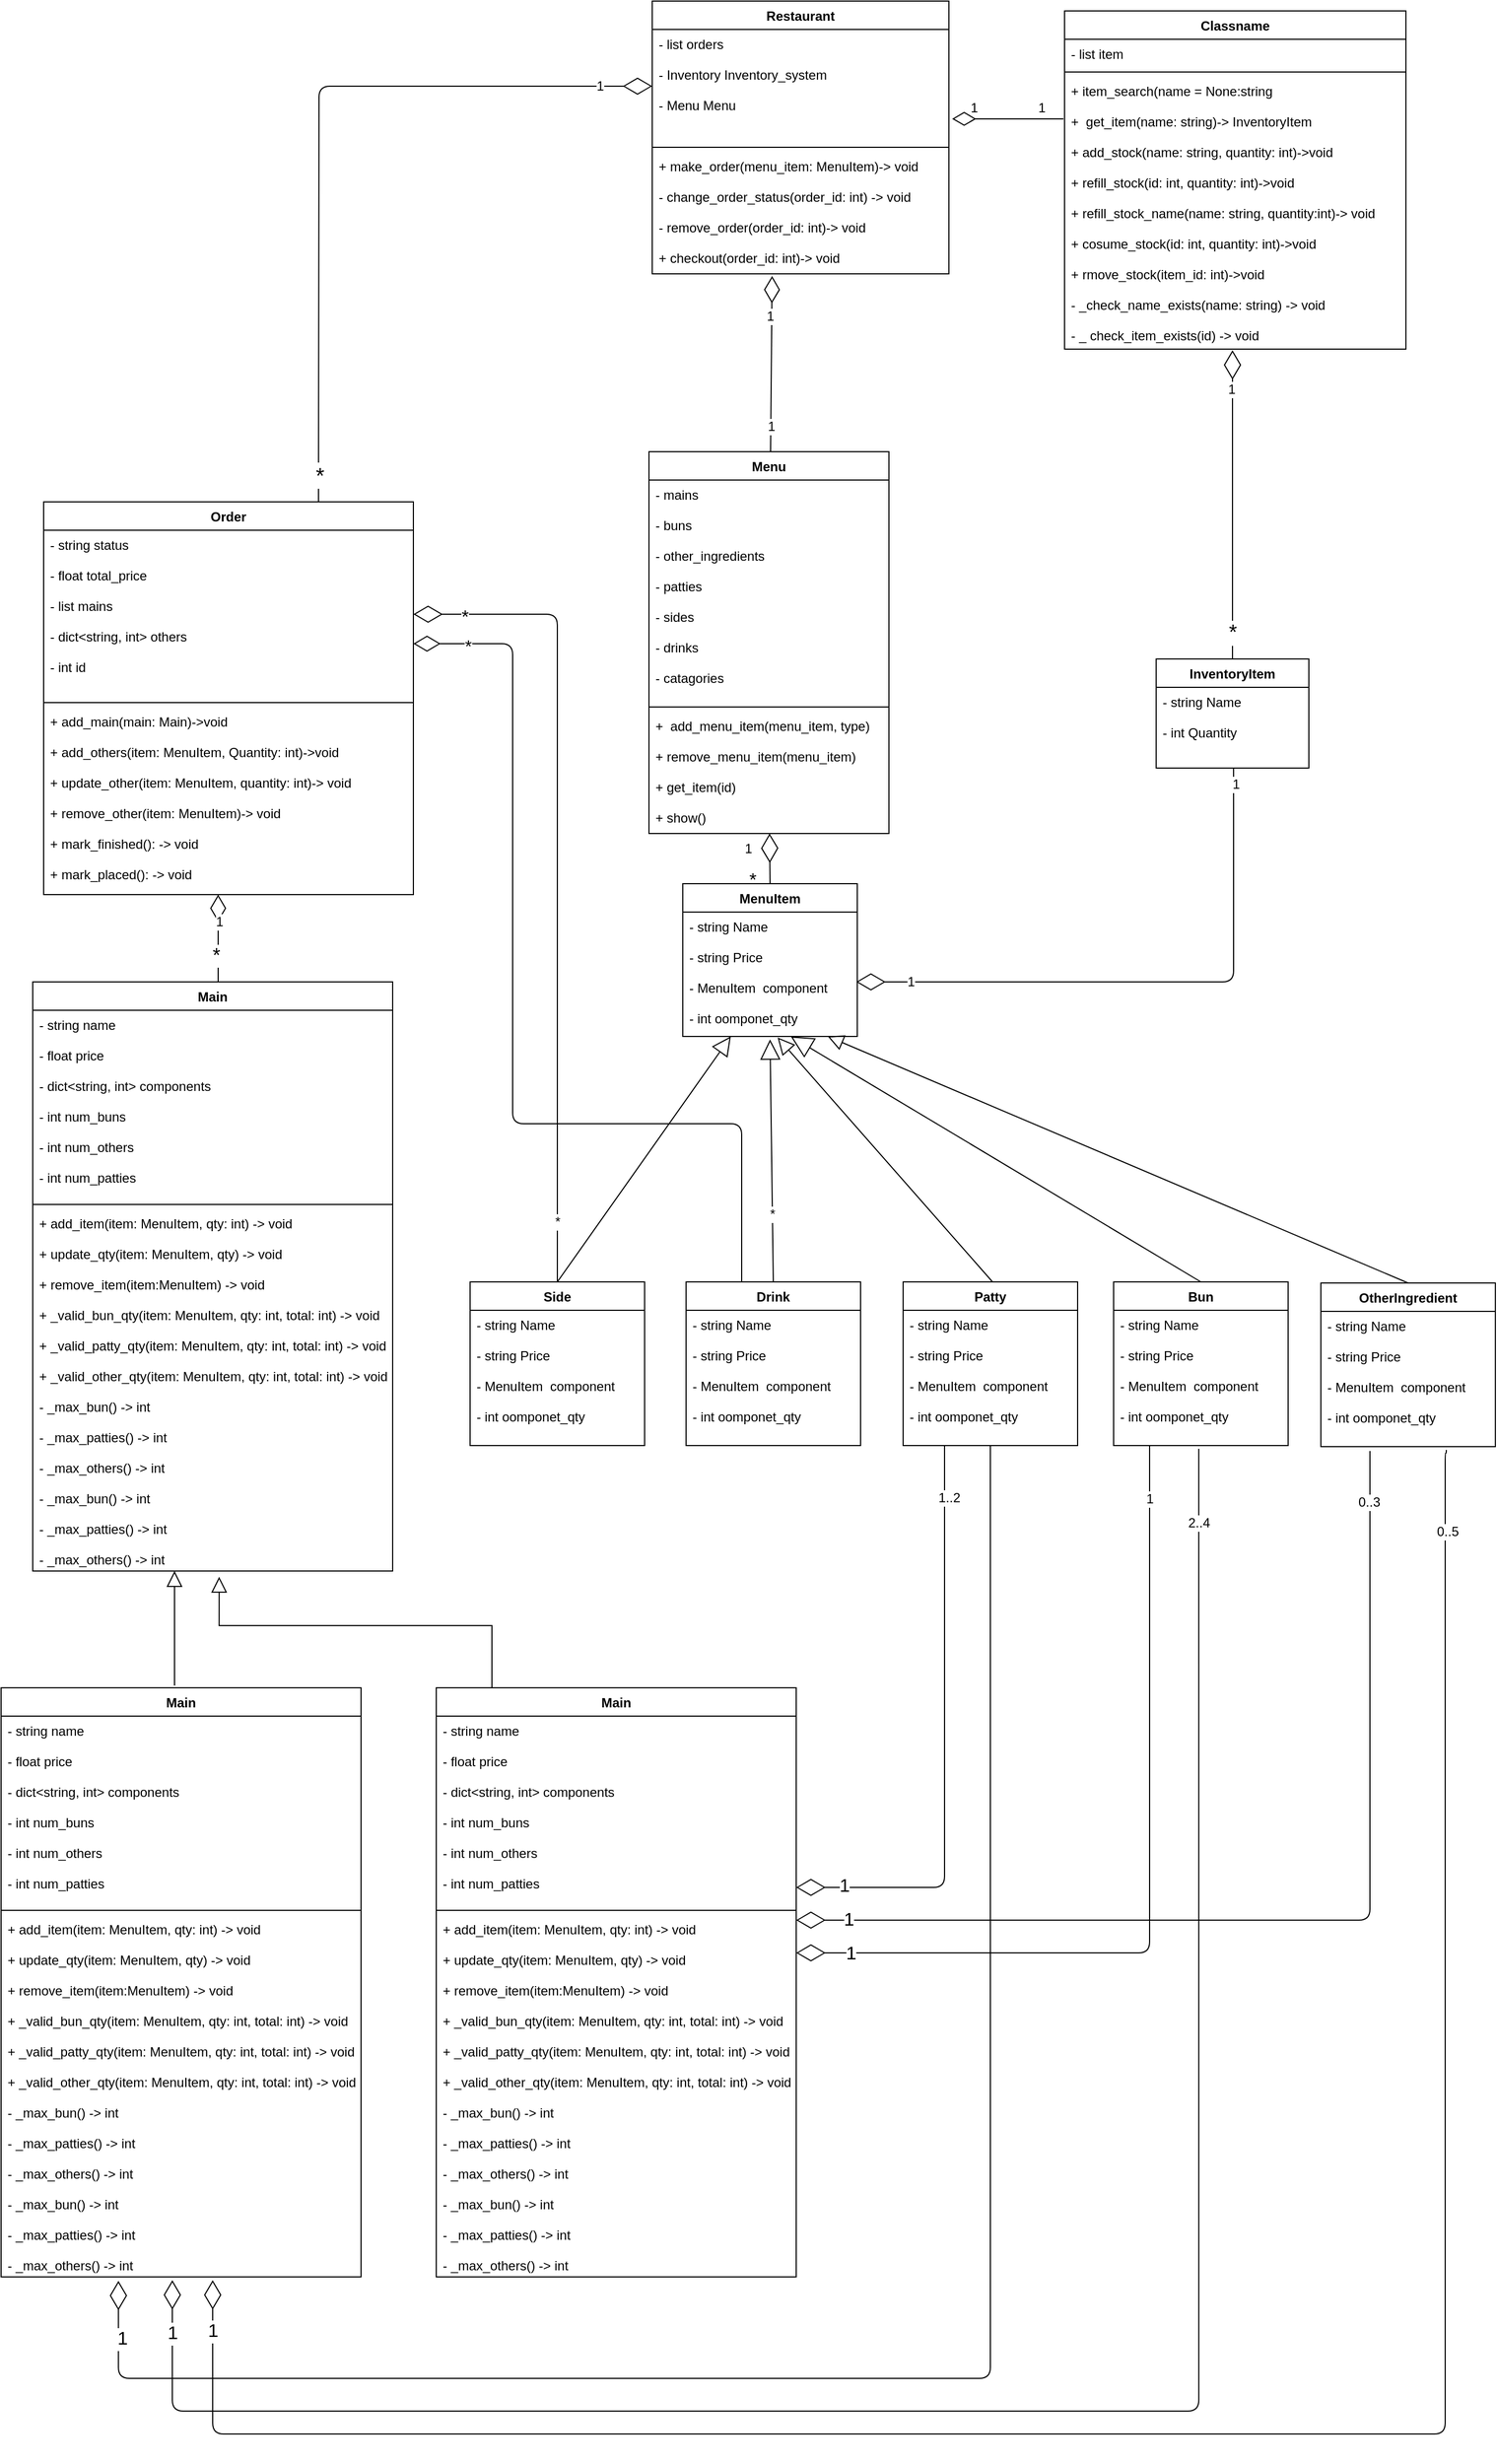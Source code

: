 <mxfile version="10.6.3" type="device"><diagram id="9Qco0X-_0melpZKpdpBS" name="Page-1"><mxGraphModel dx="758" dy="2337" grid="1" gridSize="10" guides="1" tooltips="1" connect="1" arrows="1" fold="1" page="1" pageScale="1" pageWidth="1500" pageHeight="1169" math="0" shadow="0"><root><mxCell id="0"/><mxCell id="1" parent="0"/><mxCell id="YEXgMxl5qk1P8p7WzG1X-2" value="Restaurant" style="swimlane;fontStyle=1;align=center;verticalAlign=top;childLayout=stackLayout;horizontal=1;startSize=26;horizontalStack=0;resizeParent=1;resizeParentMax=0;resizeLast=0;collapsible=1;marginBottom=0;" parent="1" vertex="1"><mxGeometry x="608" y="-139" width="272" height="250" as="geometry"/></mxCell><mxCell id="YEXgMxl5qk1P8p7WzG1X-3" value="- list orders&#10;&#10;- Inventory Inventory_system&#10;&#10;- Menu Menu&#10;" style="text;strokeColor=none;fillColor=none;align=left;verticalAlign=top;spacingLeft=4;spacingRight=4;overflow=hidden;rotatable=0;points=[[0,0.5],[1,0.5]];portConstraint=eastwest;" parent="YEXgMxl5qk1P8p7WzG1X-2" vertex="1"><mxGeometry y="26" width="272" height="104" as="geometry"/></mxCell><mxCell id="_MdNV8nAoi_xvzcEjTm3-1" value="" style="line;strokeWidth=1;fillColor=none;align=left;verticalAlign=middle;spacingTop=-1;spacingLeft=3;spacingRight=3;rotatable=0;labelPosition=right;points=[];portConstraint=eastwest;" parent="YEXgMxl5qk1P8p7WzG1X-2" vertex="1"><mxGeometry y="130" width="272" height="8" as="geometry"/></mxCell><mxCell id="_MdNV8nAoi_xvzcEjTm3-2" value="+ make_order(menu_item: MenuItem)-&gt; void&#10;&#10;- change_order_status(order_id: int) -&gt; void&#10;&#10;- remove_order(order_id: int)-&gt; void&#10;&#10;+ checkout(order_id: int)-&gt; void&#10;&#10;&#10;" style="text;strokeColor=none;fillColor=none;align=left;verticalAlign=top;spacingLeft=4;spacingRight=4;overflow=hidden;rotatable=0;points=[[0,0.5],[1,0.5]];portConstraint=eastwest;" parent="YEXgMxl5qk1P8p7WzG1X-2" vertex="1"><mxGeometry y="138" width="272" height="112" as="geometry"/></mxCell><mxCell id="_MdNV8nAoi_xvzcEjTm3-3" style="edgeStyle=none;rounded=0;orthogonalLoop=1;jettySize=auto;html=1;entryX=0.404;entryY=1.018;entryDx=0;entryDy=0;entryPerimeter=0;endArrow=diamondThin;endFill=0;endSize=22;" parent="1" source="YEXgMxl5qk1P8p7WzG1X-57" target="_MdNV8nAoi_xvzcEjTm3-2" edge="1"><mxGeometry relative="1" as="geometry"/></mxCell><mxCell id="13S_p93ZstMS3D8u-IaT-10" value="1" style="text;html=1;resizable=0;points=[];align=center;verticalAlign=middle;labelBackgroundColor=#ffffff;" vertex="1" connectable="0" parent="_MdNV8nAoi_xvzcEjTm3-3"><mxGeometry x="0.54" y="2" relative="1" as="geometry"><mxPoint as="offset"/></mxGeometry></mxCell><mxCell id="13S_p93ZstMS3D8u-IaT-11" value="1" style="text;html=1;resizable=0;points=[];align=center;verticalAlign=middle;labelBackgroundColor=#ffffff;" vertex="1" connectable="0" parent="_MdNV8nAoi_xvzcEjTm3-3"><mxGeometry x="-0.715" y="4" relative="1" as="geometry"><mxPoint x="4" as="offset"/></mxGeometry></mxCell><mxCell id="YEXgMxl5qk1P8p7WzG1X-57" value="Menu" style="swimlane;fontStyle=1;align=center;verticalAlign=top;childLayout=stackLayout;horizontal=1;startSize=26;horizontalStack=0;resizeParent=1;resizeParentMax=0;resizeLast=0;collapsible=1;marginBottom=0;" parent="1" vertex="1"><mxGeometry x="605" y="274" width="220" height="350" as="geometry"/></mxCell><mxCell id="YEXgMxl5qk1P8p7WzG1X-58" value="- mains&#10;&#10;- buns&#10;&#10;- other_ingredients&#10;&#10;- patties&#10;&#10;- sides&#10;&#10;- drinks&#10;&#10;- catagories&#10;" style="text;strokeColor=none;fillColor=none;align=left;verticalAlign=top;spacingLeft=4;spacingRight=4;overflow=hidden;rotatable=0;points=[[0,0.5],[1,0.5]];portConstraint=eastwest;" parent="YEXgMxl5qk1P8p7WzG1X-57" vertex="1"><mxGeometry y="26" width="220" height="204" as="geometry"/></mxCell><mxCell id="YEXgMxl5qk1P8p7WzG1X-59" value="" style="line;strokeWidth=1;fillColor=none;align=left;verticalAlign=middle;spacingTop=-1;spacingLeft=3;spacingRight=3;rotatable=0;labelPosition=right;points=[];portConstraint=eastwest;" parent="YEXgMxl5qk1P8p7WzG1X-57" vertex="1"><mxGeometry y="230" width="220" height="8" as="geometry"/></mxCell><mxCell id="YEXgMxl5qk1P8p7WzG1X-60" value="+  add_menu_item(menu_item, type)&#10;&#10;+ remove_menu_item(menu_item)&#10;&#10;+ get_item(id)&#10;&#10;+ show()&#10;" style="text;strokeColor=none;fillColor=none;align=left;verticalAlign=top;spacingLeft=4;spacingRight=4;overflow=hidden;rotatable=0;points=[[0,0.5],[1,0.5]];portConstraint=eastwest;" parent="YEXgMxl5qk1P8p7WzG1X-57" vertex="1"><mxGeometry y="238" width="220" height="112" as="geometry"/></mxCell><mxCell id="YEXgMxl5qk1P8p7WzG1X-24" style="edgeStyle=orthogonalEdgeStyle;rounded=1;orthogonalLoop=1;jettySize=auto;html=1;entryX=0;entryY=0.5;entryDx=0;entryDy=0;endFill=0;endArrow=diamondThin;endSize=24;" parent="1" target="YEXgMxl5qk1P8p7WzG1X-3" edge="1"><mxGeometry relative="1" as="geometry"><mxPoint x="302" y="320" as="sourcePoint"/></mxGeometry></mxCell><mxCell id="GeJ3WeJ3uOO9IyCQKlSx-8" value="&lt;font style=&quot;font-size: 20px&quot;&gt;*&lt;/font&gt;" style="text;html=1;resizable=0;points=[];align=center;verticalAlign=middle;labelBackgroundColor=#ffffff;" parent="YEXgMxl5qk1P8p7WzG1X-24" vertex="1" connectable="0"><mxGeometry x="-0.927" y="-1" relative="1" as="geometry"><mxPoint as="offset"/></mxGeometry></mxCell><mxCell id="GeJ3WeJ3uOO9IyCQKlSx-9" value="1" style="text;html=1;resizable=0;points=[];align=center;verticalAlign=middle;labelBackgroundColor=#ffffff;" parent="YEXgMxl5qk1P8p7WzG1X-24" vertex="1" connectable="0"><mxGeometry x="0.846" y="-2" relative="1" as="geometry"><mxPoint x="5" y="-2" as="offset"/></mxGeometry></mxCell><mxCell id="YEXgMxl5qk1P8p7WzG1X-33" value="MenuItem" style="swimlane;fontStyle=1;align=center;verticalAlign=top;childLayout=stackLayout;horizontal=1;startSize=26;horizontalStack=0;resizeParent=1;resizeParentMax=0;resizeLast=0;collapsible=1;marginBottom=0;" parent="1" vertex="1"><mxGeometry x="636" y="670" width="160" height="140" as="geometry"/></mxCell><mxCell id="YEXgMxl5qk1P8p7WzG1X-34" value="- string Name&#10;&#10;- string Price&#10;&#10;- MenuItem  component&#10;&#10;- int oomponet_qty&#10;" style="text;strokeColor=none;fillColor=none;align=left;verticalAlign=top;spacingLeft=4;spacingRight=4;overflow=hidden;rotatable=0;points=[[0,0.5],[1,0.5]];portConstraint=eastwest;" parent="YEXgMxl5qk1P8p7WzG1X-33" vertex="1"><mxGeometry y="26" width="160" height="114" as="geometry"/></mxCell><mxCell id="_MdNV8nAoi_xvzcEjTm3-11" style="edgeStyle=orthogonalEdgeStyle;rounded=1;orthogonalLoop=1;jettySize=auto;html=1;endArrow=diamondThin;endFill=0;endSize=22;" parent="1" source="YEXgMxl5qk1P8p7WzG1X-131" target="YEXgMxl5qk1P8p7WzG1X-39" edge="1"><mxGeometry relative="1" as="geometry"><mxPoint x="440" y="450" as="targetPoint"/><Array as="points"><mxPoint x="690" y="890"/><mxPoint x="480" y="890"/><mxPoint x="480" y="450"/></Array></mxGeometry></mxCell><mxCell id="GeJ3WeJ3uOO9IyCQKlSx-27" value="&lt;font style=&quot;font-size: 16px&quot;&gt;*&lt;/font&gt;" style="text;html=1;resizable=0;points=[];align=center;verticalAlign=middle;labelBackgroundColor=#ffffff;" parent="_MdNV8nAoi_xvzcEjTm3-11" vertex="1" connectable="0"><mxGeometry x="0.888" y="2" relative="1" as="geometry"><mxPoint as="offset"/></mxGeometry></mxCell><mxCell id="YEXgMxl5qk1P8p7WzG1X-131" value="Drink" style="swimlane;fontStyle=1;align=center;verticalAlign=top;childLayout=stackLayout;horizontal=1;startSize=26;horizontalStack=0;resizeParent=1;resizeParentMax=0;resizeLast=0;collapsible=1;marginBottom=0;" parent="1" vertex="1"><mxGeometry x="639" y="1035" width="160" height="150" as="geometry"/></mxCell><mxCell id="YEXgMxl5qk1P8p7WzG1X-132" value="- string Name&#10;&#10;- string Price&#10;&#10;- MenuItem  component&#10;&#10;- int oomponet_qty&#10;&#10;" style="text;strokeColor=none;fillColor=none;align=left;verticalAlign=top;spacingLeft=4;spacingRight=4;overflow=hidden;rotatable=0;points=[[0,0.5],[1,0.5]];portConstraint=eastwest;" parent="YEXgMxl5qk1P8p7WzG1X-131" vertex="1"><mxGeometry y="26" width="160" height="124" as="geometry"/></mxCell><mxCell id="YEXgMxl5qk1P8p7WzG1X-165" style="edgeStyle=orthogonalEdgeStyle;rounded=1;orthogonalLoop=1;jettySize=auto;html=1;endFill=0;endArrow=diamondThin;endSize=24;exitX=0.719;exitY=1.024;exitDx=0;exitDy=0;exitPerimeter=0;" parent="1" source="YEXgMxl5qk1P8p7WzG1X-126" edge="1"><mxGeometry relative="1" as="geometry"><mxPoint x="1335" y="1180" as="sourcePoint"/><mxPoint x="205" y="1950" as="targetPoint"/><Array as="points"><mxPoint x="1336" y="1192"/><mxPoint x="1335" y="1192"/><mxPoint x="1335" y="2091"/><mxPoint x="205" y="2091"/></Array></mxGeometry></mxCell><mxCell id="GeJ3WeJ3uOO9IyCQKlSx-36" value="0..5&lt;br&gt;" style="text;html=1;resizable=0;points=[];align=center;verticalAlign=middle;labelBackgroundColor=#ffffff;" parent="YEXgMxl5qk1P8p7WzG1X-165" vertex="1" connectable="0"><mxGeometry x="-0.877" y="2" relative="1" as="geometry"><mxPoint y="-58" as="offset"/></mxGeometry></mxCell><mxCell id="13S_p93ZstMS3D8u-IaT-27" value="1" style="text;html=1;resizable=0;points=[];align=center;verticalAlign=middle;labelBackgroundColor=#ffffff;fontSize=17;" vertex="1" connectable="0" parent="YEXgMxl5qk1P8p7WzG1X-165"><mxGeometry x="0.957" relative="1" as="geometry"><mxPoint as="offset"/></mxGeometry></mxCell><mxCell id="YEXgMxl5qk1P8p7WzG1X-125" value="OtherIngredient" style="swimlane;fontStyle=1;align=center;verticalAlign=top;childLayout=stackLayout;horizontal=1;startSize=26;horizontalStack=0;resizeParent=1;resizeParentMax=0;resizeLast=0;collapsible=1;marginBottom=0;" parent="1" vertex="1"><mxGeometry x="1221" y="1036" width="160" height="150" as="geometry"/></mxCell><mxCell id="YEXgMxl5qk1P8p7WzG1X-126" value="- string Name&#10;&#10;- string Price&#10;&#10;- MenuItem  component&#10;&#10;- int oomponet_qty&#10;" style="text;strokeColor=none;fillColor=none;align=left;verticalAlign=top;spacingLeft=4;spacingRight=4;overflow=hidden;rotatable=0;points=[[0,0.5],[1,0.5]];portConstraint=eastwest;" parent="YEXgMxl5qk1P8p7WzG1X-125" vertex="1"><mxGeometry y="26" width="160" height="124" as="geometry"/></mxCell><mxCell id="YEXgMxl5qk1P8p7WzG1X-164" style="edgeStyle=orthogonalEdgeStyle;rounded=1;orthogonalLoop=1;jettySize=auto;html=1;endFill=0;endArrow=diamondThin;endSize=24;exitX=0.488;exitY=1.024;exitDx=0;exitDy=0;exitPerimeter=0;" parent="1" source="YEXgMxl5qk1P8p7WzG1X-121" edge="1"><mxGeometry relative="1" as="geometry"><mxPoint x="1130" y="1280" as="sourcePoint"/><mxPoint x="168" y="1950" as="targetPoint"/><Array as="points"><mxPoint x="1110" y="1188"/><mxPoint x="1110" y="2070"/><mxPoint x="168" y="2070"/></Array></mxGeometry></mxCell><mxCell id="GeJ3WeJ3uOO9IyCQKlSx-35" value="2..4" style="text;html=1;resizable=0;points=[];align=center;verticalAlign=middle;labelBackgroundColor=#ffffff;" parent="YEXgMxl5qk1P8p7WzG1X-164" vertex="1" connectable="0"><mxGeometry x="-0.908" relative="1" as="geometry"><mxPoint y="-22" as="offset"/></mxGeometry></mxCell><mxCell id="13S_p93ZstMS3D8u-IaT-26" value="1" style="text;html=1;resizable=0;points=[];align=center;verticalAlign=middle;labelBackgroundColor=#ffffff;fontSize=17;" vertex="1" connectable="0" parent="YEXgMxl5qk1P8p7WzG1X-164"><mxGeometry x="0.948" y="-2" relative="1" as="geometry"><mxPoint x="-2" y="-2" as="offset"/></mxGeometry></mxCell><mxCell id="YEXgMxl5qk1P8p7WzG1X-120" value="Bun" style="swimlane;fontStyle=1;align=center;verticalAlign=top;childLayout=stackLayout;horizontal=1;startSize=26;horizontalStack=0;resizeParent=1;resizeParentMax=0;resizeLast=0;collapsible=1;marginBottom=0;" parent="1" vertex="1"><mxGeometry x="1031" y="1035" width="160" height="150" as="geometry"/></mxCell><mxCell id="YEXgMxl5qk1P8p7WzG1X-121" value="- string Name&#10;&#10;- string Price&#10;&#10;- MenuItem  component&#10;&#10;- int oomponet_qty&#10;" style="text;strokeColor=none;fillColor=none;align=left;verticalAlign=top;spacingLeft=4;spacingRight=4;overflow=hidden;rotatable=0;points=[[0,0.5],[1,0.5]];portConstraint=eastwest;" parent="YEXgMxl5qk1P8p7WzG1X-120" vertex="1"><mxGeometry y="26" width="160" height="124" as="geometry"/></mxCell><mxCell id="13S_p93ZstMS3D8u-IaT-39" style="edgeStyle=elbowEdgeStyle;rounded=1;orthogonalLoop=1;jettySize=auto;html=1;endArrow=diamondThin;endFill=0;endSize=24;fontSize=11;entryX=0.326;entryY=1.011;entryDx=0;entryDy=0;entryPerimeter=0;" edge="1" parent="1" source="YEXgMxl5qk1P8p7WzG1X-113" target="13S_p93ZstMS3D8u-IaT-31"><mxGeometry relative="1" as="geometry"><mxPoint x="918.0" y="2210" as="targetPoint"/><Array as="points"><mxPoint x="570" y="2040"/><mxPoint x="610" y="2040"/><mxPoint x="660" y="2060"/><mxPoint x="660" y="2020"/><mxPoint x="950" y="1560"/></Array></mxGeometry></mxCell><mxCell id="13S_p93ZstMS3D8u-IaT-40" value="1" style="text;html=1;resizable=0;points=[];align=center;verticalAlign=middle;labelBackgroundColor=#ffffff;fontSize=17;" vertex="1" connectable="0" parent="13S_p93ZstMS3D8u-IaT-39"><mxGeometry x="0.939" y="-3" relative="1" as="geometry"><mxPoint as="offset"/></mxGeometry></mxCell><mxCell id="YEXgMxl5qk1P8p7WzG1X-113" value="Patty" style="swimlane;fontStyle=1;align=center;verticalAlign=top;childLayout=stackLayout;horizontal=1;startSize=26;horizontalStack=0;resizeParent=1;resizeParentMax=0;resizeLast=0;collapsible=1;marginBottom=0;" parent="1" vertex="1"><mxGeometry x="838" y="1035" width="160" height="150" as="geometry"/></mxCell><mxCell id="YEXgMxl5qk1P8p7WzG1X-114" value="- string Name&#10;&#10;- string Price&#10;&#10;- MenuItem  component&#10;&#10;- int oomponet_qty&#10;&#10;" style="text;strokeColor=none;fillColor=none;align=left;verticalAlign=top;spacingLeft=4;spacingRight=4;overflow=hidden;rotatable=0;points=[[0,0.5],[1,0.5]];portConstraint=eastwest;" parent="YEXgMxl5qk1P8p7WzG1X-113" vertex="1"><mxGeometry y="26" width="160" height="124" as="geometry"/></mxCell><mxCell id="_MdNV8nAoi_xvzcEjTm3-6" style="edgeStyle=elbowEdgeStyle;rounded=0;orthogonalLoop=1;jettySize=auto;html=1;endArrow=diamondThin;endFill=0;endSize=22;" parent="1" source="YEXgMxl5qk1P8p7WzG1X-77" target="YEXgMxl5qk1P8p7WzG1X-41" edge="1"><mxGeometry relative="1" as="geometry"/></mxCell><mxCell id="GeJ3WeJ3uOO9IyCQKlSx-25" value="&lt;font style=&quot;font-size: 18px&quot;&gt;*&lt;/font&gt;" style="text;html=1;resizable=0;points=[];align=center;verticalAlign=middle;labelBackgroundColor=#ffffff;" parent="_MdNV8nAoi_xvzcEjTm3-6" vertex="1" connectable="0"><mxGeometry x="-0.949" y="-4" relative="1" as="geometry"><mxPoint x="-6" y="-22" as="offset"/></mxGeometry></mxCell><mxCell id="GeJ3WeJ3uOO9IyCQKlSx-26" value="1" style="text;html=1;resizable=0;points=[];align=center;verticalAlign=middle;labelBackgroundColor=#ffffff;" parent="_MdNV8nAoi_xvzcEjTm3-6" vertex="1" connectable="0"><mxGeometry x="0.855" y="-1" relative="1" as="geometry"><mxPoint y="19" as="offset"/></mxGeometry></mxCell><mxCell id="YEXgMxl5qk1P8p7WzG1X-77" value="Main" style="swimlane;fontStyle=1;align=center;verticalAlign=top;childLayout=stackLayout;horizontal=1;startSize=26;horizontalStack=0;resizeParent=1;resizeParentMax=0;resizeLast=0;collapsible=1;marginBottom=0;" parent="1" vertex="1"><mxGeometry x="40" y="760" width="330" height="540" as="geometry"/></mxCell><mxCell id="YEXgMxl5qk1P8p7WzG1X-78" value="- string name&#10;&#10;- float price&#10;&#10;- dict&lt;string, int&gt; components&#10;&#10;- int num_buns&#10;&#10;- int num_others&#10;&#10;- int num_patties" style="text;strokeColor=none;fillColor=none;align=left;verticalAlign=top;spacingLeft=4;spacingRight=4;overflow=hidden;rotatable=0;points=[[0,0.5],[1,0.5]];portConstraint=eastwest;" parent="YEXgMxl5qk1P8p7WzG1X-77" vertex="1"><mxGeometry y="26" width="330" height="174" as="geometry"/></mxCell><mxCell id="YEXgMxl5qk1P8p7WzG1X-79" value="" style="line;strokeWidth=1;fillColor=none;align=left;verticalAlign=middle;spacingTop=-1;spacingLeft=3;spacingRight=3;rotatable=0;labelPosition=right;points=[];portConstraint=eastwest;" parent="YEXgMxl5qk1P8p7WzG1X-77" vertex="1"><mxGeometry y="200" width="330" height="8" as="geometry"/></mxCell><mxCell id="YEXgMxl5qk1P8p7WzG1X-80" value="+ add_item(item: MenuItem, qty: int) -&gt; void&#10;&#10;+ update_qty(item: MenuItem, qty) -&gt; void&#10;&#10;+ remove_item(item:MenuItem) -&gt; void&#10;&#10;+ _valid_bun_qty(item: MenuItem, qty: int, total: int) -&gt; void&#10;&#10;+ _valid_patty_qty(item: MenuItem, qty: int, total: int) -&gt; void&#10;&#10;+ _valid_other_qty(item: MenuItem, qty: int, total: int) -&gt; void&#10;&#10;- _max_bun() -&gt; int &#10;&#10;- _max_patties() -&gt; int&#10;&#10;- _max_others() -&gt; int &#10; &#10;- _max_bun() -&gt; int&#10;&#10;- _max_patties() -&gt; int&#10;&#10;- _max_others() -&gt; int&#10;" style="text;strokeColor=none;fillColor=none;align=left;verticalAlign=top;spacingLeft=4;spacingRight=4;overflow=hidden;rotatable=0;points=[[0,0.5],[1,0.5]];portConstraint=eastwest;" parent="YEXgMxl5qk1P8p7WzG1X-77" vertex="1"><mxGeometry y="208" width="330" height="332" as="geometry"/></mxCell><mxCell id="tXQDyl4lreiuFjkovypI-1" style="edgeStyle=orthogonalEdgeStyle;rounded=0;orthogonalLoop=1;jettySize=auto;html=1;endArrow=block;endFill=0;endSize=12;" parent="1" target="YEXgMxl5qk1P8p7WzG1X-80" edge="1"><mxGeometry relative="1" as="geometry"><mxPoint x="170" y="1405" as="sourcePoint"/><Array as="points"><mxPoint x="170" y="1380"/><mxPoint x="170" y="1380"/></Array></mxGeometry></mxCell><mxCell id="tXQDyl4lreiuFjkovypI-2" style="edgeStyle=orthogonalEdgeStyle;rounded=0;orthogonalLoop=1;jettySize=auto;html=1;endArrow=block;endFill=0;endSize=12;entryX=0.518;entryY=1.016;entryDx=0;entryDy=0;entryPerimeter=0;" parent="1" edge="1" target="YEXgMxl5qk1P8p7WzG1X-80"><mxGeometry relative="1" as="geometry"><mxPoint x="461" y="1410" as="sourcePoint"/><mxPoint x="211" y="1310" as="targetPoint"/><Array as="points"><mxPoint x="461" y="1350"/><mxPoint x="211" y="1350"/></Array></mxGeometry></mxCell><mxCell id="YEXgMxl5qk1P8p7WzG1X-38" value="Order" style="swimlane;fontStyle=1;align=center;verticalAlign=top;childLayout=stackLayout;horizontal=1;startSize=26;horizontalStack=0;resizeParent=1;resizeParentMax=0;resizeLast=0;collapsible=1;marginBottom=0;" parent="1" vertex="1"><mxGeometry x="50" y="320" width="339" height="360" as="geometry"/></mxCell><mxCell id="YEXgMxl5qk1P8p7WzG1X-39" value="- string status&#10;&#10;- float total_price&#10;&#10;- list mains&#10;&#10;- dict&lt;string, int&gt; others&#10;&#10;- int id" style="text;strokeColor=none;fillColor=none;align=left;verticalAlign=top;spacingLeft=4;spacingRight=4;overflow=hidden;rotatable=0;points=[[0,0.5],[1,0.5]];portConstraint=eastwest;" parent="YEXgMxl5qk1P8p7WzG1X-38" vertex="1"><mxGeometry y="26" width="339" height="154" as="geometry"/></mxCell><mxCell id="YEXgMxl5qk1P8p7WzG1X-40" value="" style="line;strokeWidth=1;fillColor=none;align=left;verticalAlign=middle;spacingTop=-1;spacingLeft=3;spacingRight=3;rotatable=0;labelPosition=right;points=[];portConstraint=eastwest;" parent="YEXgMxl5qk1P8p7WzG1X-38" vertex="1"><mxGeometry y="180" width="339" height="8" as="geometry"/></mxCell><mxCell id="YEXgMxl5qk1P8p7WzG1X-41" value="+ add_main(main: Main)-&gt;void&#10;&#10;+ add_others(item: MenuItem, Quantity: int)-&gt;void&#10;&#10;+ update_other(item: MenuItem, quantity: int)-&gt; void&#10;&#10;+ remove_other(item: MenuItem)-&gt; void&#10;&#10;+ mark_finished(): -&gt; void&#10;&#10;+ mark_placed(): -&gt; void&#10;&#10;" style="text;strokeColor=none;fillColor=none;align=left;verticalAlign=top;spacingLeft=4;spacingRight=4;overflow=hidden;rotatable=0;points=[[0,0.5],[1,0.5]];portConstraint=eastwest;" parent="YEXgMxl5qk1P8p7WzG1X-38" vertex="1"><mxGeometry y="188" width="339" height="172" as="geometry"/></mxCell><mxCell id="YEXgMxl5qk1P8p7WzG1X-174" style="edgeStyle=orthogonalEdgeStyle;rounded=1;orthogonalLoop=1;jettySize=auto;html=1;endFill=0;endArrow=diamondThin;endSize=24;" parent="1" source="YEXgMxl5qk1P8p7WzG1X-101" target="YEXgMxl5qk1P8p7WzG1X-39" edge="1"><mxGeometry relative="1" as="geometry"/></mxCell><mxCell id="GeJ3WeJ3uOO9IyCQKlSx-28" value="*" style="text;html=1;resizable=0;points=[];align=center;verticalAlign=middle;labelBackgroundColor=#ffffff;" parent="YEXgMxl5qk1P8p7WzG1X-174" vertex="1" connectable="0"><mxGeometry x="-0.851" relative="1" as="geometry"><mxPoint as="offset"/></mxGeometry></mxCell><mxCell id="GeJ3WeJ3uOO9IyCQKlSx-30" value="&lt;font style=&quot;font-size: 17px&quot;&gt;*&lt;/font&gt;" style="text;html=1;resizable=0;points=[];align=center;verticalAlign=middle;labelBackgroundColor=#ffffff;" parent="YEXgMxl5qk1P8p7WzG1X-174" vertex="1" connectable="0"><mxGeometry x="0.874" y="3" relative="1" as="geometry"><mxPoint as="offset"/></mxGeometry></mxCell><mxCell id="YEXgMxl5qk1P8p7WzG1X-101" value="Side" style="swimlane;fontStyle=1;align=center;verticalAlign=top;childLayout=stackLayout;horizontal=1;startSize=26;horizontalStack=0;resizeParent=1;resizeParentMax=0;resizeLast=0;collapsible=1;marginBottom=0;" parent="1" vertex="1"><mxGeometry x="441" y="1035" width="160" height="150" as="geometry"/></mxCell><mxCell id="YEXgMxl5qk1P8p7WzG1X-102" value="- string Name&#10;&#10;- string Price&#10;&#10;- MenuItem  component&#10;&#10;- int oomponet_qty&#10;&#10;" style="text;strokeColor=none;fillColor=none;align=left;verticalAlign=top;spacingLeft=4;spacingRight=4;overflow=hidden;rotatable=0;points=[[0,0.5],[1,0.5]];portConstraint=eastwest;" parent="YEXgMxl5qk1P8p7WzG1X-101" vertex="1"><mxGeometry y="26" width="160" height="124" as="geometry"/></mxCell><mxCell id="YEXgMxl5qk1P8p7WzG1X-183" value="" style="endArrow=block;html=1;exitX=0.5;exitY=0;exitDx=0;exitDy=0;rounded=0;endFill=0;endSize=15;" parent="1" source="YEXgMxl5qk1P8p7WzG1X-101" edge="1"><mxGeometry width="160" relative="1" as="geometry"><mxPoint x="315" y="1045" as="sourcePoint"/><mxPoint x="680" y="810" as="targetPoint"/></mxGeometry></mxCell><mxCell id="YEXgMxl5qk1P8p7WzG1X-184" value="" style="endArrow=block;html=1;exitX=0.5;exitY=0;exitDx=0;exitDy=0;entryX=0.5;entryY=1.024;entryDx=0;entryDy=0;entryPerimeter=0;rounded=0;endFill=0;endSize=16;" parent="1" source="YEXgMxl5qk1P8p7WzG1X-131" target="YEXgMxl5qk1P8p7WzG1X-34" edge="1"><mxGeometry width="160" relative="1" as="geometry"><mxPoint x="325" y="1055" as="sourcePoint"/><mxPoint x="741" y="833" as="targetPoint"/></mxGeometry></mxCell><mxCell id="GeJ3WeJ3uOO9IyCQKlSx-29" value="*" style="text;html=1;resizable=0;points=[];align=center;verticalAlign=middle;labelBackgroundColor=#ffffff;" parent="YEXgMxl5qk1P8p7WzG1X-184" vertex="1" connectable="0"><mxGeometry x="-0.441" relative="1" as="geometry"><mxPoint as="offset"/></mxGeometry></mxCell><mxCell id="YEXgMxl5qk1P8p7WzG1X-188" value="" style="endArrow=block;html=1;rounded=0;endSize=13;endFill=0;" parent="1" edge="1"><mxGeometry width="160" relative="1" as="geometry"><mxPoint x="920" y="1035" as="sourcePoint"/><mxPoint x="723" y="811" as="targetPoint"/></mxGeometry></mxCell><mxCell id="YEXgMxl5qk1P8p7WzG1X-189" value="" style="endArrow=block;html=1;exitX=0.5;exitY=0;exitDx=0;exitDy=0;rounded=0;endFill=0;endSize=12;" parent="1" source="YEXgMxl5qk1P8p7WzG1X-125" edge="1"><mxGeometry width="160" relative="1" as="geometry"><mxPoint x="1091" y="960" as="sourcePoint"/><mxPoint x="769" y="810" as="targetPoint"/></mxGeometry></mxCell><mxCell id="YEXgMxl5qk1P8p7WzG1X-190" value="" style="endArrow=block;html=1;exitX=0.5;exitY=0;exitDx=0;exitDy=0;rounded=0;entryX=0.619;entryY=1;entryDx=0;entryDy=0;entryPerimeter=0;endFill=0;endSize=18;" parent="1" source="YEXgMxl5qk1P8p7WzG1X-120" target="YEXgMxl5qk1P8p7WzG1X-34" edge="1"><mxGeometry width="160" relative="1" as="geometry"><mxPoint x="1011" y="1025" as="sourcePoint"/><mxPoint x="721" y="815" as="targetPoint"/></mxGeometry></mxCell><mxCell id="13S_p93ZstMS3D8u-IaT-7" style="edgeStyle=orthogonalEdgeStyle;rounded=0;orthogonalLoop=1;jettySize=auto;html=1;entryX=0.492;entryY=1.004;entryDx=0;entryDy=0;entryPerimeter=0;endArrow=diamondThin;endFill=0;endSize=24;" edge="1" parent="1" source="YEXgMxl5qk1P8p7WzG1X-199" target="13S_p93ZstMS3D8u-IaT-6"><mxGeometry relative="1" as="geometry"><Array as="points"/></mxGeometry></mxCell><mxCell id="13S_p93ZstMS3D8u-IaT-15" value="1&lt;br&gt;" style="text;html=1;resizable=0;points=[];align=center;verticalAlign=middle;labelBackgroundColor=#ffffff;" vertex="1" connectable="0" parent="13S_p93ZstMS3D8u-IaT-7"><mxGeometry x="0.746" y="1" relative="1" as="geometry"><mxPoint as="offset"/></mxGeometry></mxCell><mxCell id="13S_p93ZstMS3D8u-IaT-17" value="*" style="text;html=1;resizable=0;points=[];align=center;verticalAlign=middle;labelBackgroundColor=#ffffff;fontSize=19;" vertex="1" connectable="0" parent="13S_p93ZstMS3D8u-IaT-7"><mxGeometry x="-0.83" y="3" relative="1" as="geometry"><mxPoint x="3" as="offset"/></mxGeometry></mxCell><mxCell id="YEXgMxl5qk1P8p7WzG1X-199" value="InventoryItem" style="swimlane;fontStyle=1;childLayout=stackLayout;horizontal=1;startSize=26;fillColor=none;horizontalStack=0;resizeParent=1;resizeParentMax=0;resizeLast=0;collapsible=1;marginBottom=0;" parent="1" vertex="1"><mxGeometry x="1070" y="464" width="140" height="100" as="geometry"/></mxCell><mxCell id="YEXgMxl5qk1P8p7WzG1X-200" value="- string Name&#10;&#10;- int Quantity" style="text;strokeColor=none;fillColor=none;align=left;verticalAlign=top;spacingLeft=4;spacingRight=4;overflow=hidden;rotatable=0;points=[[0,0.5],[1,0.5]];portConstraint=eastwest;" parent="YEXgMxl5qk1P8p7WzG1X-199" vertex="1"><mxGeometry y="26" width="140" height="74" as="geometry"/></mxCell><mxCell id="YEXgMxl5qk1P8p7WzG1X-204" style="orthogonalLoop=1;jettySize=auto;html=1;endArrow=diamondThin;exitX=0.507;exitY=1;exitDx=0;exitDy=0;rounded=1;endFill=0;endSize=24;exitPerimeter=0;edgeStyle=orthogonalEdgeStyle;" parent="1" source="YEXgMxl5qk1P8p7WzG1X-200" edge="1"><mxGeometry relative="1" as="geometry"><mxPoint x="1090" y="658.959" as="sourcePoint"/><mxPoint x="795" y="760" as="targetPoint"/><Array as="points"><mxPoint x="1141" y="760"/><mxPoint x="795" y="760"/></Array></mxGeometry></mxCell><mxCell id="GeJ3WeJ3uOO9IyCQKlSx-12" value="1" style="text;html=1;resizable=0;points=[];align=center;verticalAlign=middle;labelBackgroundColor=#ffffff;" parent="YEXgMxl5qk1P8p7WzG1X-204" vertex="1" connectable="0"><mxGeometry x="0.815" relative="1" as="geometry"><mxPoint as="offset"/></mxGeometry></mxCell><mxCell id="GeJ3WeJ3uOO9IyCQKlSx-24" value="1" style="text;html=1;resizable=0;points=[];align=center;verticalAlign=middle;labelBackgroundColor=#ffffff;" parent="YEXgMxl5qk1P8p7WzG1X-204" vertex="1" connectable="0"><mxGeometry x="-0.944" y="2" relative="1" as="geometry"><mxPoint as="offset"/></mxGeometry></mxCell><mxCell id="GeJ3WeJ3uOO9IyCQKlSx-16" value="" style="endArrow=diamondThin;endFill=0;endSize=24;html=1;exitX=0.5;exitY=0;exitDx=0;exitDy=0;" parent="1" source="YEXgMxl5qk1P8p7WzG1X-33" target="YEXgMxl5qk1P8p7WzG1X-60" edge="1"><mxGeometry width="160" relative="1" as="geometry"><mxPoint x="690" y="940" as="sourcePoint"/><mxPoint x="850" y="940" as="targetPoint"/></mxGeometry></mxCell><mxCell id="GeJ3WeJ3uOO9IyCQKlSx-17" value="&lt;font style=&quot;font-size: 17px&quot;&gt;*&lt;/font&gt;&lt;br&gt;" style="text;html=1;resizable=0;points=[];autosize=1;align=left;verticalAlign=top;spacingTop=-4;" parent="1" vertex="1"><mxGeometry x="695" y="654" width="20" height="20" as="geometry"/></mxCell><mxCell id="GeJ3WeJ3uOO9IyCQKlSx-21" value="1" style="text;html=1;resizable=0;points=[];autosize=1;align=left;verticalAlign=top;spacingTop=-4;" parent="1" vertex="1"><mxGeometry x="691" y="628" width="20" height="20" as="geometry"/></mxCell><mxCell id="GeJ3WeJ3uOO9IyCQKlSx-38" style="edgeStyle=orthogonalEdgeStyle;rounded=1;orthogonalLoop=1;jettySize=auto;html=1;endFill=0;endArrow=diamondThin;endSize=24;" parent="1" source="YEXgMxl5qk1P8p7WzG1X-114" target="13S_p93ZstMS3D8u-IaT-33" edge="1"><mxGeometry relative="1" as="geometry"><mxPoint x="876" y="1147" as="sourcePoint"/><mxPoint x="560" y="1590" as="targetPoint"/><Array as="points"><mxPoint x="876" y="1590"/></Array></mxGeometry></mxCell><mxCell id="GeJ3WeJ3uOO9IyCQKlSx-39" value="1..2&lt;br&gt;" style="text;html=1;resizable=0;points=[];align=center;verticalAlign=middle;labelBackgroundColor=#ffffff;" parent="GeJ3WeJ3uOO9IyCQKlSx-38" vertex="1" connectable="0"><mxGeometry x="-0.921" y="2" relative="1" as="geometry"><mxPoint x="2" y="26.5" as="offset"/></mxGeometry></mxCell><mxCell id="13S_p93ZstMS3D8u-IaT-36" value="1" style="text;html=1;resizable=0;points=[];align=center;verticalAlign=middle;labelBackgroundColor=#ffffff;fontSize=17;" vertex="1" connectable="0" parent="GeJ3WeJ3uOO9IyCQKlSx-38"><mxGeometry x="0.837" y="-1" relative="1" as="geometry"><mxPoint as="offset"/></mxGeometry></mxCell><mxCell id="GeJ3WeJ3uOO9IyCQKlSx-41" style="edgeStyle=orthogonalEdgeStyle;rounded=1;orthogonalLoop=1;jettySize=auto;html=1;endFill=0;endArrow=diamondThin;endSize=24;" parent="1" source="YEXgMxl5qk1P8p7WzG1X-121" target="13S_p93ZstMS3D8u-IaT-35" edge="1"><mxGeometry relative="1" as="geometry"><mxPoint x="1063.857" y="1149.5" as="sourcePoint"/><mxPoint x="560" y="1650" as="targetPoint"/><Array as="points"><mxPoint x="1064" y="1650"/></Array></mxGeometry></mxCell><mxCell id="GeJ3WeJ3uOO9IyCQKlSx-42" value="1" style="text;html=1;resizable=0;points=[];align=center;verticalAlign=middle;labelBackgroundColor=#ffffff;" parent="GeJ3WeJ3uOO9IyCQKlSx-41" vertex="1" connectable="0"><mxGeometry x="-0.921" y="2" relative="1" as="geometry"><mxPoint x="-2" y="18" as="offset"/></mxGeometry></mxCell><mxCell id="13S_p93ZstMS3D8u-IaT-38" value="1" style="text;html=1;resizable=0;points=[];align=center;verticalAlign=middle;labelBackgroundColor=#ffffff;fontSize=17;" vertex="1" connectable="0" parent="GeJ3WeJ3uOO9IyCQKlSx-41"><mxGeometry x="0.875" y="1" relative="1" as="geometry"><mxPoint as="offset"/></mxGeometry></mxCell><mxCell id="GeJ3WeJ3uOO9IyCQKlSx-44" style="edgeStyle=orthogonalEdgeStyle;rounded=1;orthogonalLoop=1;jettySize=auto;html=1;endFill=0;endArrow=diamondThin;endSize=24;" parent="1" edge="1" target="13S_p93ZstMS3D8u-IaT-35"><mxGeometry relative="1" as="geometry"><mxPoint x="1266" y="1190" as="sourcePoint"/><mxPoint x="560" y="1620" as="targetPoint"/><Array as="points"><mxPoint x="1266" y="1620"/></Array></mxGeometry></mxCell><mxCell id="GeJ3WeJ3uOO9IyCQKlSx-45" value="0..3&lt;br&gt;" style="text;html=1;resizable=0;points=[];align=center;verticalAlign=middle;labelBackgroundColor=#ffffff;" parent="GeJ3WeJ3uOO9IyCQKlSx-44" vertex="1" connectable="0"><mxGeometry x="-0.921" y="2" relative="1" as="geometry"><mxPoint x="-3" y="9" as="offset"/></mxGeometry></mxCell><mxCell id="13S_p93ZstMS3D8u-IaT-37" value="1" style="text;html=1;resizable=0;points=[];align=center;verticalAlign=middle;labelBackgroundColor=#ffffff;fontSize=17;" vertex="1" connectable="0" parent="GeJ3WeJ3uOO9IyCQKlSx-44"><mxGeometry x="0.886" y="2" relative="1" as="geometry"><mxPoint x="-7" y="-2" as="offset"/></mxGeometry></mxCell><mxCell id="13S_p93ZstMS3D8u-IaT-3" value="Classname" style="swimlane;fontStyle=1;align=center;verticalAlign=top;childLayout=stackLayout;horizontal=1;startSize=26;horizontalStack=0;resizeParent=1;resizeParentMax=0;resizeLast=0;collapsible=1;marginBottom=0;" vertex="1" parent="1"><mxGeometry x="986" y="-130" width="313" height="310" as="geometry"/></mxCell><mxCell id="13S_p93ZstMS3D8u-IaT-4" value="- list item" style="text;strokeColor=none;fillColor=none;align=left;verticalAlign=top;spacingLeft=4;spacingRight=4;overflow=hidden;rotatable=0;points=[[0,0.5],[1,0.5]];portConstraint=eastwest;" vertex="1" parent="13S_p93ZstMS3D8u-IaT-3"><mxGeometry y="26" width="313" height="26" as="geometry"/></mxCell><mxCell id="13S_p93ZstMS3D8u-IaT-5" value="" style="line;strokeWidth=1;fillColor=none;align=left;verticalAlign=middle;spacingTop=-1;spacingLeft=3;spacingRight=3;rotatable=0;labelPosition=right;points=[];portConstraint=eastwest;" vertex="1" parent="13S_p93ZstMS3D8u-IaT-3"><mxGeometry y="52" width="313" height="8" as="geometry"/></mxCell><mxCell id="13S_p93ZstMS3D8u-IaT-6" value="+ item_search(name = None:string&#10;&#10;+  get_item(name: string)-&gt; InventoryItem&#10;&#10;+ add_stock(name: string, quantity: int)-&gt;void&#10;&#10;+ refill_stock(id: int, quantity: int)-&gt;void&#10;&#10;+ refill_stock_name(name: string, quantity:int)-&gt; void &#10;&#10;+ cosume_stock(id: int, quantity: int)-&gt;void&#10;&#10;+ rmove_stock(item_id: int)-&gt;void&#10;&#10;- _check_name_exists(name: string) -&gt; void&#10;&#10;- _ check_item_exists(id) -&gt; void&#10;" style="text;strokeColor=none;fillColor=none;align=left;verticalAlign=top;spacingLeft=4;spacingRight=4;overflow=hidden;rotatable=0;points=[[0,0.5],[1,0.5]];portConstraint=eastwest;" vertex="1" parent="13S_p93ZstMS3D8u-IaT-3"><mxGeometry y="60" width="313" height="250" as="geometry"/></mxCell><mxCell id="13S_p93ZstMS3D8u-IaT-12" value="" style="endArrow=diamondThin;html=1;entryX=1.011;entryY=0.788;entryDx=0;entryDy=0;entryPerimeter=0;endFill=0;endSize=19;exitX=1.25;exitY=1;exitDx=0;exitDy=0;exitPerimeter=0;" edge="1" parent="1" source="13S_p93ZstMS3D8u-IaT-13" target="YEXgMxl5qk1P8p7WzG1X-3"><mxGeometry width="50" height="50" relative="1" as="geometry"><mxPoint x="990" y="-31" as="sourcePoint"/><mxPoint x="970" y="10" as="targetPoint"/></mxGeometry></mxCell><mxCell id="13S_p93ZstMS3D8u-IaT-13" value="1" style="text;html=1;resizable=0;points=[];autosize=1;align=left;verticalAlign=top;spacingTop=-4;" vertex="1" parent="1"><mxGeometry x="960" y="-51" width="20" height="20" as="geometry"/></mxCell><mxCell id="13S_p93ZstMS3D8u-IaT-14" value="1&lt;br&gt;" style="text;html=1;resizable=0;points=[];autosize=1;align=left;verticalAlign=top;spacingTop=-4;" vertex="1" parent="1"><mxGeometry x="898" y="-51" width="20" height="20" as="geometry"/></mxCell><mxCell id="13S_p93ZstMS3D8u-IaT-28" value="Main" style="swimlane;fontStyle=1;align=center;verticalAlign=top;childLayout=stackLayout;horizontal=1;startSize=26;horizontalStack=0;resizeParent=1;resizeParentMax=0;resizeLast=0;collapsible=1;marginBottom=0;" vertex="1" parent="1"><mxGeometry x="11" y="1407" width="330" height="540" as="geometry"/></mxCell><mxCell id="13S_p93ZstMS3D8u-IaT-29" value="- string name&#10;&#10;- float price&#10;&#10;- dict&lt;string, int&gt; components&#10;&#10;- int num_buns&#10;&#10;- int num_others&#10;&#10;- int num_patties" style="text;strokeColor=none;fillColor=none;align=left;verticalAlign=top;spacingLeft=4;spacingRight=4;overflow=hidden;rotatable=0;points=[[0,0.5],[1,0.5]];portConstraint=eastwest;" vertex="1" parent="13S_p93ZstMS3D8u-IaT-28"><mxGeometry y="26" width="330" height="174" as="geometry"/></mxCell><mxCell id="13S_p93ZstMS3D8u-IaT-30" value="" style="line;strokeWidth=1;fillColor=none;align=left;verticalAlign=middle;spacingTop=-1;spacingLeft=3;spacingRight=3;rotatable=0;labelPosition=right;points=[];portConstraint=eastwest;" vertex="1" parent="13S_p93ZstMS3D8u-IaT-28"><mxGeometry y="200" width="330" height="8" as="geometry"/></mxCell><mxCell id="13S_p93ZstMS3D8u-IaT-31" value="+ add_item(item: MenuItem, qty: int) -&gt; void&#10;&#10;+ update_qty(item: MenuItem, qty) -&gt; void&#10;&#10;+ remove_item(item:MenuItem) -&gt; void&#10;&#10;+ _valid_bun_qty(item: MenuItem, qty: int, total: int) -&gt; void&#10;&#10;+ _valid_patty_qty(item: MenuItem, qty: int, total: int) -&gt; void&#10;&#10;+ _valid_other_qty(item: MenuItem, qty: int, total: int) -&gt; void&#10;&#10;- _max_bun() -&gt; int &#10;&#10;- _max_patties() -&gt; int&#10;&#10;- _max_others() -&gt; int &#10; &#10;- _max_bun() -&gt; int&#10;&#10;- _max_patties() -&gt; int&#10;&#10;- _max_others() -&gt; int&#10;" style="text;strokeColor=none;fillColor=none;align=left;verticalAlign=top;spacingLeft=4;spacingRight=4;overflow=hidden;rotatable=0;points=[[0,0.5],[1,0.5]];portConstraint=eastwest;" vertex="1" parent="13S_p93ZstMS3D8u-IaT-28"><mxGeometry y="208" width="330" height="332" as="geometry"/></mxCell><mxCell id="13S_p93ZstMS3D8u-IaT-32" value="Main" style="swimlane;fontStyle=1;align=center;verticalAlign=top;childLayout=stackLayout;horizontal=1;startSize=26;horizontalStack=0;resizeParent=1;resizeParentMax=0;resizeLast=0;collapsible=1;marginBottom=0;" vertex="1" parent="1"><mxGeometry x="410" y="1407" width="330" height="540" as="geometry"/></mxCell><mxCell id="13S_p93ZstMS3D8u-IaT-33" value="- string name&#10;&#10;- float price&#10;&#10;- dict&lt;string, int&gt; components&#10;&#10;- int num_buns&#10;&#10;- int num_others&#10;&#10;- int num_patties" style="text;strokeColor=none;fillColor=none;align=left;verticalAlign=top;spacingLeft=4;spacingRight=4;overflow=hidden;rotatable=0;points=[[0,0.5],[1,0.5]];portConstraint=eastwest;" vertex="1" parent="13S_p93ZstMS3D8u-IaT-32"><mxGeometry y="26" width="330" height="174" as="geometry"/></mxCell><mxCell id="13S_p93ZstMS3D8u-IaT-34" value="" style="line;strokeWidth=1;fillColor=none;align=left;verticalAlign=middle;spacingTop=-1;spacingLeft=3;spacingRight=3;rotatable=0;labelPosition=right;points=[];portConstraint=eastwest;" vertex="1" parent="13S_p93ZstMS3D8u-IaT-32"><mxGeometry y="200" width="330" height="8" as="geometry"/></mxCell><mxCell id="13S_p93ZstMS3D8u-IaT-35" value="+ add_item(item: MenuItem, qty: int) -&gt; void&#10;&#10;+ update_qty(item: MenuItem, qty) -&gt; void&#10;&#10;+ remove_item(item:MenuItem) -&gt; void&#10;&#10;+ _valid_bun_qty(item: MenuItem, qty: int, total: int) -&gt; void&#10;&#10;+ _valid_patty_qty(item: MenuItem, qty: int, total: int) -&gt; void&#10;&#10;+ _valid_other_qty(item: MenuItem, qty: int, total: int) -&gt; void&#10;&#10;- _max_bun() -&gt; int &#10;&#10;- _max_patties() -&gt; int&#10;&#10;- _max_others() -&gt; int &#10; &#10;- _max_bun() -&gt; int&#10;&#10;- _max_patties() -&gt; int&#10;&#10;- _max_others() -&gt; int&#10;" style="text;strokeColor=none;fillColor=none;align=left;verticalAlign=top;spacingLeft=4;spacingRight=4;overflow=hidden;rotatable=0;points=[[0,0.5],[1,0.5]];portConstraint=eastwest;" vertex="1" parent="13S_p93ZstMS3D8u-IaT-32"><mxGeometry y="208" width="330" height="332" as="geometry"/></mxCell></root></mxGraphModel></diagram></mxfile>